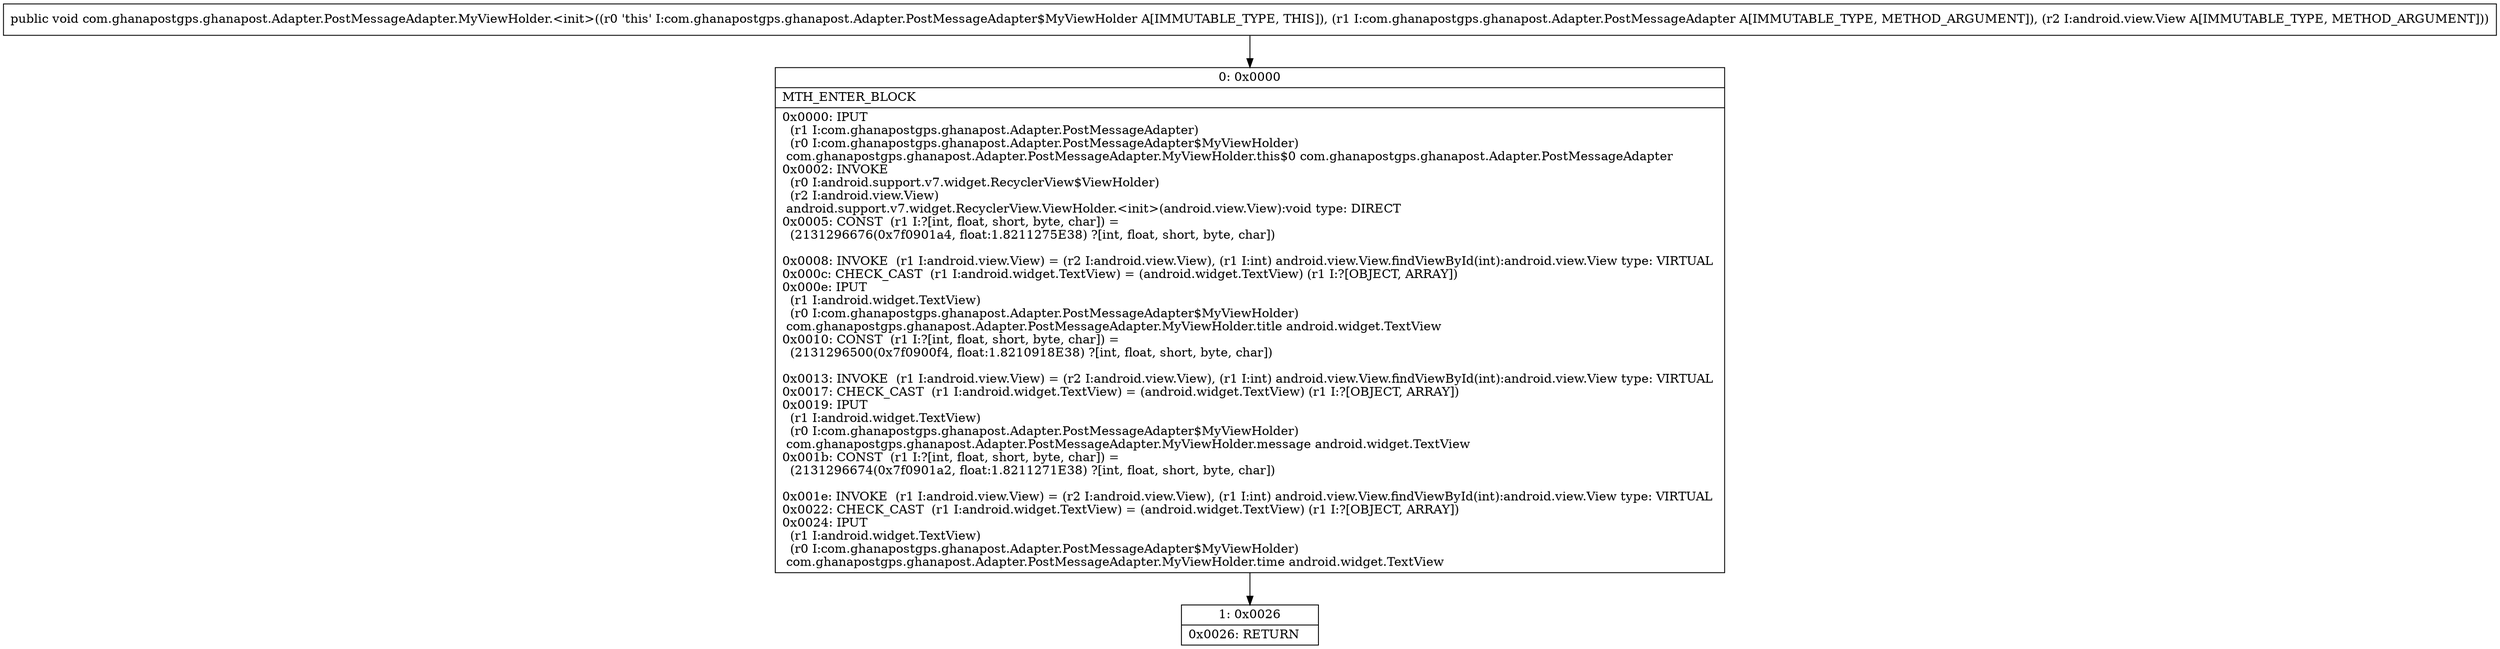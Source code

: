 digraph "CFG forcom.ghanapostgps.ghanapost.Adapter.PostMessageAdapter.MyViewHolder.\<init\>(Lcom\/ghanapostgps\/ghanapost\/Adapter\/PostMessageAdapter;Landroid\/view\/View;)V" {
Node_0 [shape=record,label="{0\:\ 0x0000|MTH_ENTER_BLOCK\l|0x0000: IPUT  \l  (r1 I:com.ghanapostgps.ghanapost.Adapter.PostMessageAdapter)\l  (r0 I:com.ghanapostgps.ghanapost.Adapter.PostMessageAdapter$MyViewHolder)\l com.ghanapostgps.ghanapost.Adapter.PostMessageAdapter.MyViewHolder.this$0 com.ghanapostgps.ghanapost.Adapter.PostMessageAdapter \l0x0002: INVOKE  \l  (r0 I:android.support.v7.widget.RecyclerView$ViewHolder)\l  (r2 I:android.view.View)\l android.support.v7.widget.RecyclerView.ViewHolder.\<init\>(android.view.View):void type: DIRECT \l0x0005: CONST  (r1 I:?[int, float, short, byte, char]) = \l  (2131296676(0x7f0901a4, float:1.8211275E38) ?[int, float, short, byte, char])\l \l0x0008: INVOKE  (r1 I:android.view.View) = (r2 I:android.view.View), (r1 I:int) android.view.View.findViewById(int):android.view.View type: VIRTUAL \l0x000c: CHECK_CAST  (r1 I:android.widget.TextView) = (android.widget.TextView) (r1 I:?[OBJECT, ARRAY]) \l0x000e: IPUT  \l  (r1 I:android.widget.TextView)\l  (r0 I:com.ghanapostgps.ghanapost.Adapter.PostMessageAdapter$MyViewHolder)\l com.ghanapostgps.ghanapost.Adapter.PostMessageAdapter.MyViewHolder.title android.widget.TextView \l0x0010: CONST  (r1 I:?[int, float, short, byte, char]) = \l  (2131296500(0x7f0900f4, float:1.8210918E38) ?[int, float, short, byte, char])\l \l0x0013: INVOKE  (r1 I:android.view.View) = (r2 I:android.view.View), (r1 I:int) android.view.View.findViewById(int):android.view.View type: VIRTUAL \l0x0017: CHECK_CAST  (r1 I:android.widget.TextView) = (android.widget.TextView) (r1 I:?[OBJECT, ARRAY]) \l0x0019: IPUT  \l  (r1 I:android.widget.TextView)\l  (r0 I:com.ghanapostgps.ghanapost.Adapter.PostMessageAdapter$MyViewHolder)\l com.ghanapostgps.ghanapost.Adapter.PostMessageAdapter.MyViewHolder.message android.widget.TextView \l0x001b: CONST  (r1 I:?[int, float, short, byte, char]) = \l  (2131296674(0x7f0901a2, float:1.8211271E38) ?[int, float, short, byte, char])\l \l0x001e: INVOKE  (r1 I:android.view.View) = (r2 I:android.view.View), (r1 I:int) android.view.View.findViewById(int):android.view.View type: VIRTUAL \l0x0022: CHECK_CAST  (r1 I:android.widget.TextView) = (android.widget.TextView) (r1 I:?[OBJECT, ARRAY]) \l0x0024: IPUT  \l  (r1 I:android.widget.TextView)\l  (r0 I:com.ghanapostgps.ghanapost.Adapter.PostMessageAdapter$MyViewHolder)\l com.ghanapostgps.ghanapost.Adapter.PostMessageAdapter.MyViewHolder.time android.widget.TextView \l}"];
Node_1 [shape=record,label="{1\:\ 0x0026|0x0026: RETURN   \l}"];
MethodNode[shape=record,label="{public void com.ghanapostgps.ghanapost.Adapter.PostMessageAdapter.MyViewHolder.\<init\>((r0 'this' I:com.ghanapostgps.ghanapost.Adapter.PostMessageAdapter$MyViewHolder A[IMMUTABLE_TYPE, THIS]), (r1 I:com.ghanapostgps.ghanapost.Adapter.PostMessageAdapter A[IMMUTABLE_TYPE, METHOD_ARGUMENT]), (r2 I:android.view.View A[IMMUTABLE_TYPE, METHOD_ARGUMENT])) }"];
MethodNode -> Node_0;
Node_0 -> Node_1;
}

